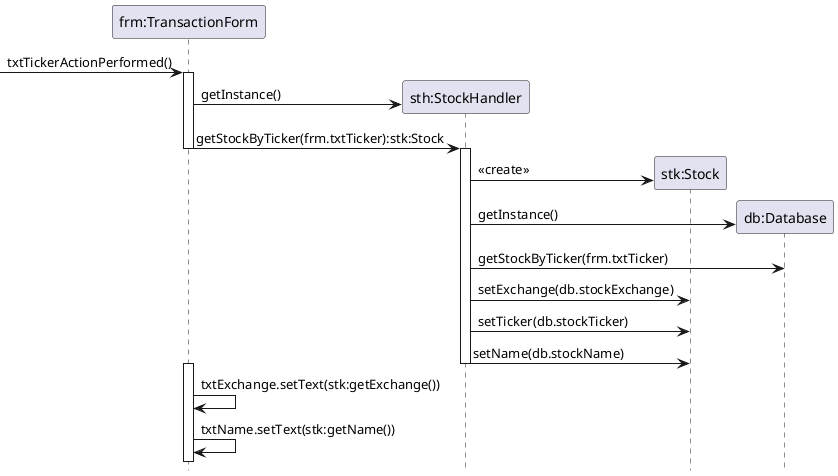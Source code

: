@startuml
hide footbox

[-> "frm:TransactionForm": txtTickerActionPerformed()
Activate "frm:TransactionForm"

Create "sth:StockHandler"
"frm:TransactionForm" -> "sth:StockHandler":getInstance()
"frm:TransactionForm" -> "sth:StockHandler":getStockByTicker(frm.txtTicker):stk:Stock
Deactivate "frm:TransactionForm"

Activate "sth:StockHandler"
Create "stk:Stock"
"sth:StockHandler" -> "stk:Stock":<<create>>
Create "db:Database"
"sth:StockHandler" -> "db:Database":getInstance()
"sth:StockHandler" -> "db:Database":getStockByTicker(frm.txtTicker)
"sth:StockHandler" -> "stk:Stock":setExchange(db.stockExchange)
"sth:StockHandler" -> "stk:Stock":setTicker(db.stockTicker)
"sth:StockHandler" -> "stk:Stock":setName(db.stockName)
Deactivate "sth:StockHandler"

Activate "frm:TransactionForm"
"frm:TransactionForm" -> "frm:TransactionForm":txtExchange.setText(stk:getExchange())
"frm:TransactionForm" -> "frm:TransactionForm":txtName.setText(stk:getName())

@enduml